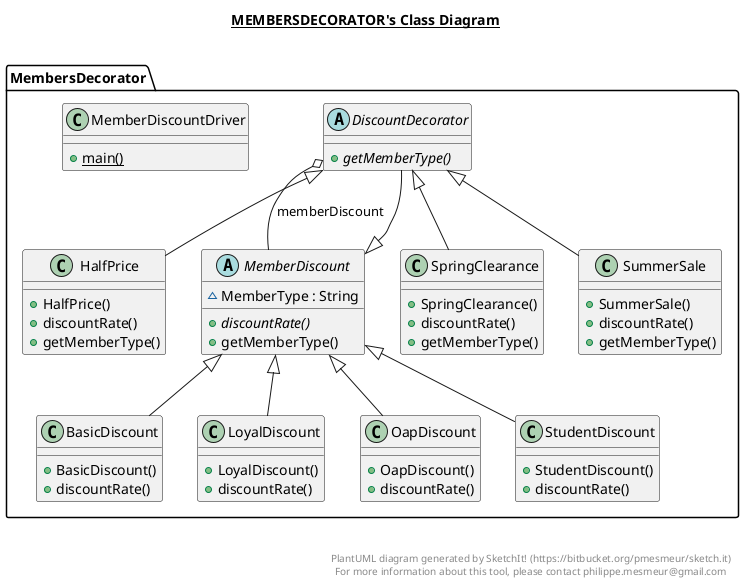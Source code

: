@startuml

title __MEMBERSDECORATOR's Class Diagram__\n

  namespace MembersDecorator {
    class MembersDecorator.BasicDiscount {
        + BasicDiscount()
        + discountRate()
    }
  }
  

  namespace MembersDecorator {
    abstract class MembersDecorator.DiscountDecorator {
        {abstract} + getMemberType()
    }
  }
  

  namespace MembersDecorator {
    class MembersDecorator.HalfPrice {
        + HalfPrice()
        + discountRate()
        + getMemberType()
    }
  }
  

  namespace MembersDecorator {
    class MembersDecorator.LoyalDiscount {
        + LoyalDiscount()
        + discountRate()
    }
  }
  

  namespace MembersDecorator {
    abstract class MembersDecorator.MemberDiscount {
        ~ MemberType : String
        {abstract} + discountRate()
        + getMemberType()
    }
  }
  

  namespace MembersDecorator {
    class MembersDecorator.MemberDiscountDriver {
        {static} + main()
    }
  }
  

  namespace MembersDecorator {
    class MembersDecorator.OapDiscount {
        + OapDiscount()
        + discountRate()
    }
  }
  

  namespace MembersDecorator {
    class MembersDecorator.SpringClearance {
        + SpringClearance()
        + discountRate()
        + getMemberType()
    }
  }
  

  namespace MembersDecorator {
    class MembersDecorator.StudentDiscount {
        + StudentDiscount()
        + discountRate()
    }
  }
  

  namespace MembersDecorator {
    class MembersDecorator.SummerSale {
        + SummerSale()
        + discountRate()
        + getMemberType()
    }
  }
  

  MembersDecorator.BasicDiscount -up-|> MembersDecorator.MemberDiscount
  MembersDecorator.DiscountDecorator -up-|> MembersDecorator.MemberDiscount
  MembersDecorator.DiscountDecorator o-- MembersDecorator.MemberDiscount : memberDiscount
  MembersDecorator.HalfPrice -up-|> MembersDecorator.DiscountDecorator
  MembersDecorator.LoyalDiscount -up-|> MembersDecorator.MemberDiscount
  MembersDecorator.OapDiscount -up-|> MembersDecorator.MemberDiscount
  MembersDecorator.SpringClearance -up-|> MembersDecorator.DiscountDecorator
  MembersDecorator.StudentDiscount -up-|> MembersDecorator.MemberDiscount
  MembersDecorator.SummerSale -up-|> MembersDecorator.DiscountDecorator


right footer


PlantUML diagram generated by SketchIt! (https://bitbucket.org/pmesmeur/sketch.it)
For more information about this tool, please contact philippe.mesmeur@gmail.com
endfooter

@enduml
